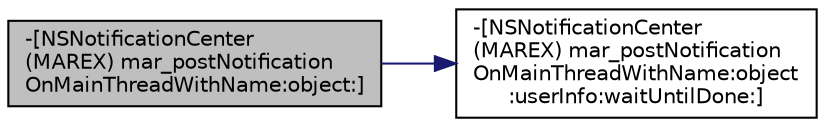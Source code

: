 digraph "-[NSNotificationCenter(MAREX) mar_postNotificationOnMainThreadWithName:object:]"
{
  edge [fontname="Helvetica",fontsize="10",labelfontname="Helvetica",labelfontsize="10"];
  node [fontname="Helvetica",fontsize="10",shape=record];
  rankdir="LR";
  Node12 [label="-[NSNotificationCenter\l(MAREX) mar_postNotification\lOnMainThreadWithName:object:]",height=0.2,width=0.4,color="black", fillcolor="grey75", style="filled", fontcolor="black"];
  Node12 -> Node13 [color="midnightblue",fontsize="10",style="solid"];
  Node13 [label="-[NSNotificationCenter\l(MAREX) mar_postNotification\lOnMainThreadWithName:object\l:userInfo:waitUntilDone:]",height=0.2,width=0.4,color="black", fillcolor="white", style="filled",URL="$category_n_s_notification_center_07_m_a_r_e_x_08.html#a2d895e36e602fa63dba704aede461932"];
}
